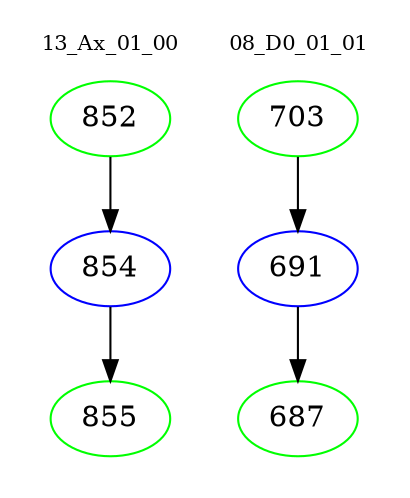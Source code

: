 digraph{
subgraph cluster_0 {
color = white
label = "13_Ax_01_00";
fontsize=10;
T0_852 [label="852", color="green"]
T0_852 -> T0_854 [color="black"]
T0_854 [label="854", color="blue"]
T0_854 -> T0_855 [color="black"]
T0_855 [label="855", color="green"]
}
subgraph cluster_1 {
color = white
label = "08_D0_01_01";
fontsize=10;
T1_703 [label="703", color="green"]
T1_703 -> T1_691 [color="black"]
T1_691 [label="691", color="blue"]
T1_691 -> T1_687 [color="black"]
T1_687 [label="687", color="green"]
}
}

